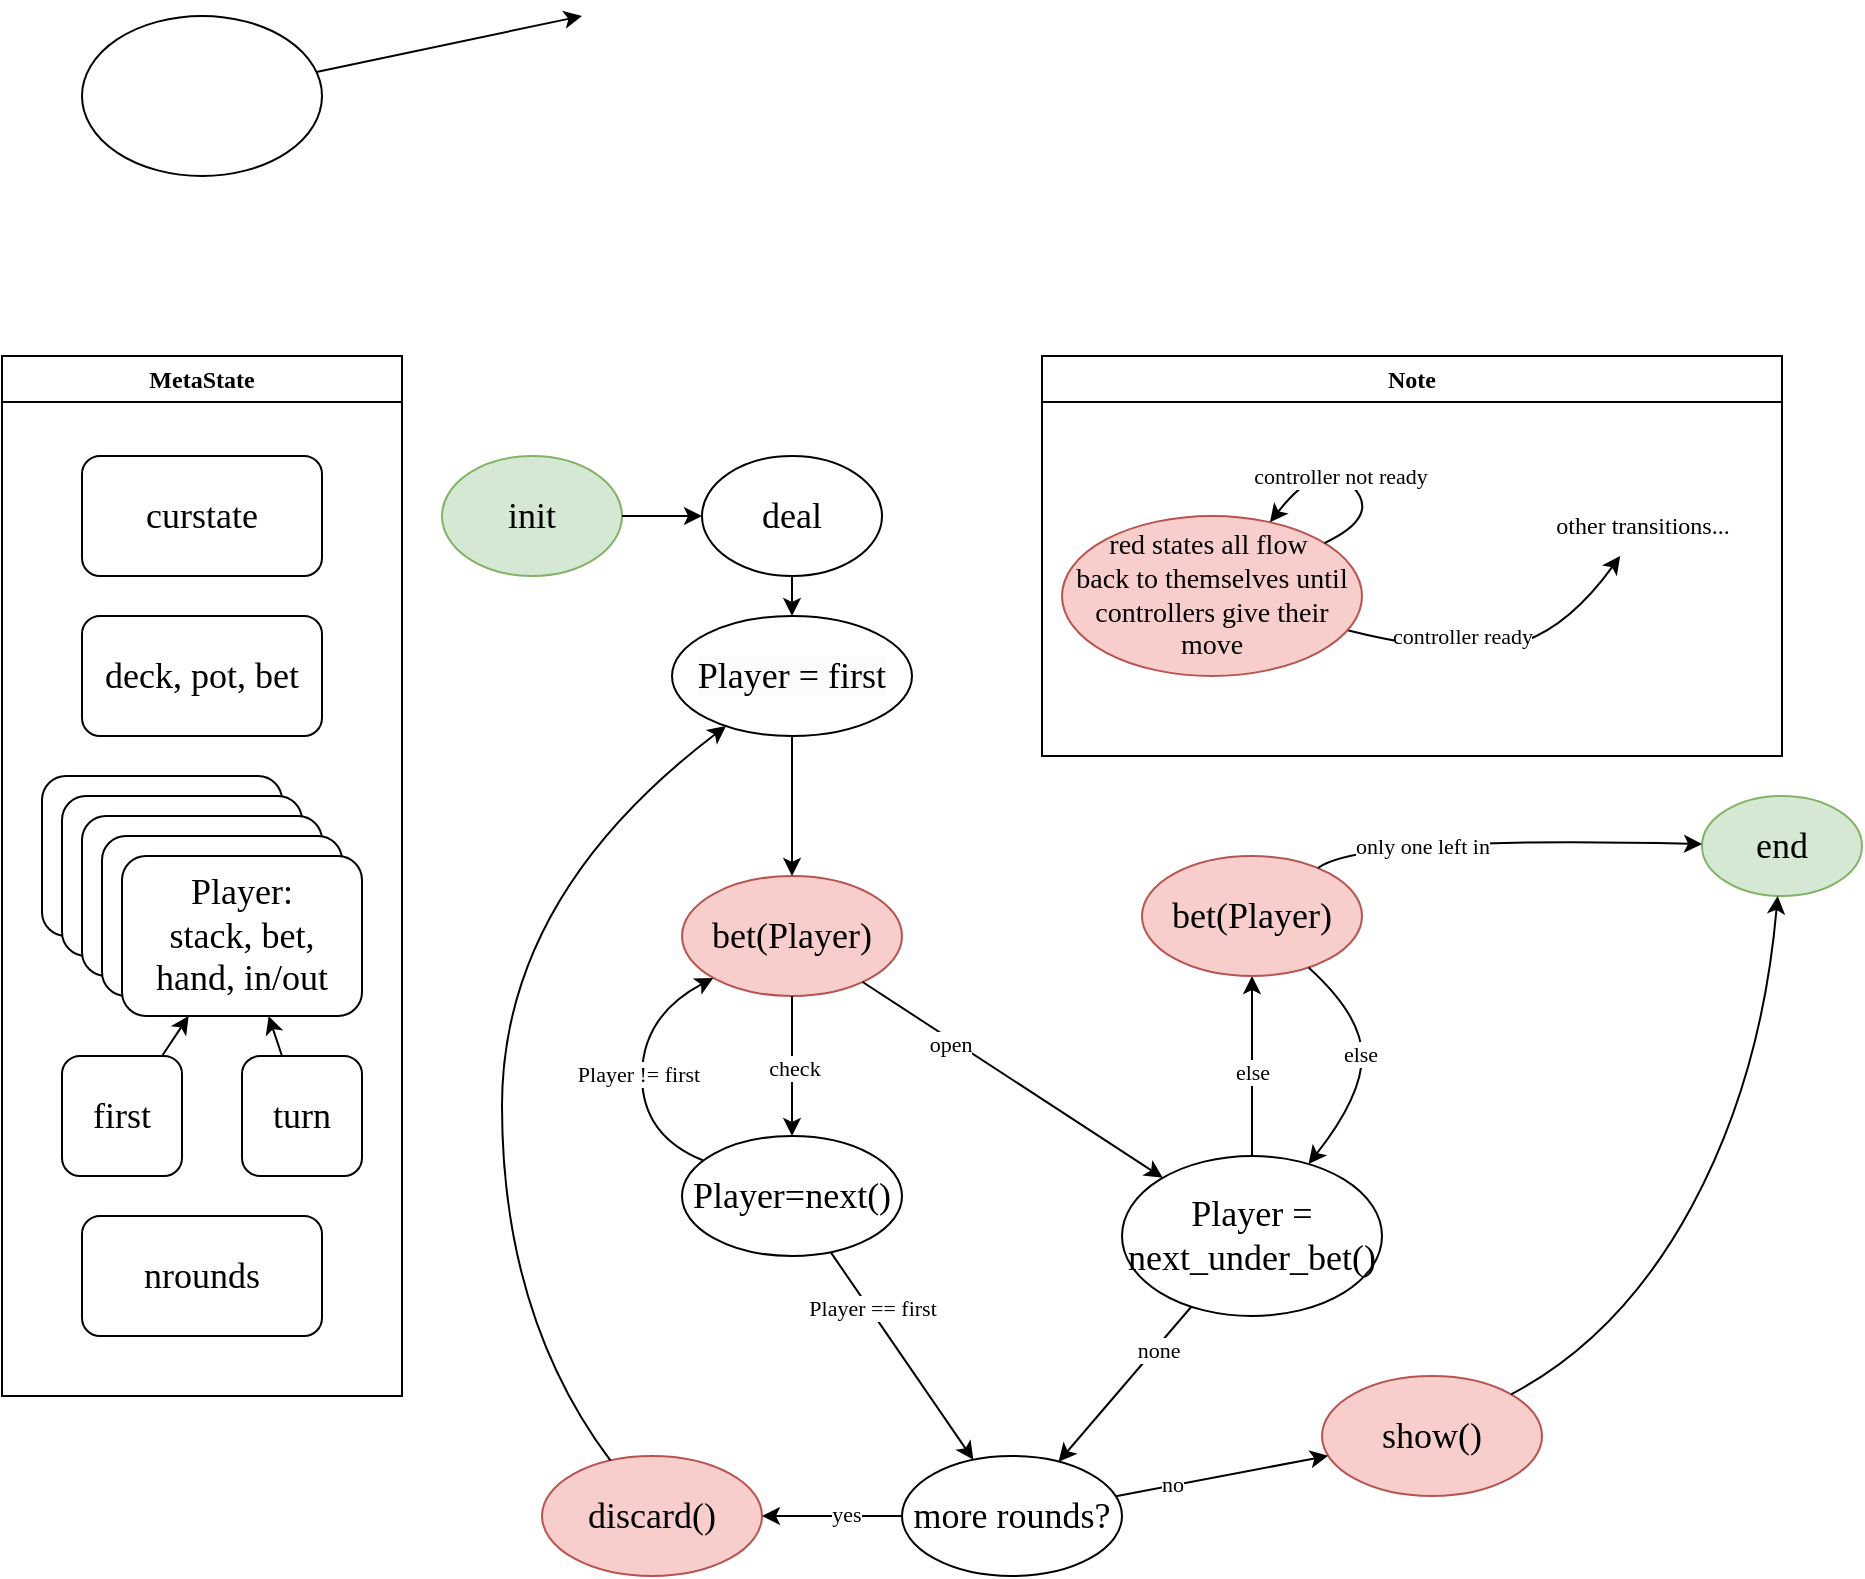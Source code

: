 <mxfile version="26.1.1">
  <diagram name="Page-1" id="FgbglfRECGYfTq0b8GFK">
    <mxGraphModel dx="973" dy="710" grid="1" gridSize="10" guides="1" tooltips="1" connect="1" arrows="1" fold="1" page="1" pageScale="1" pageWidth="2336" pageHeight="1654" math="0" shadow="0">
      <root>
        <mxCell id="0" />
        <mxCell id="1" parent="0" />
        <mxCell id="6PDLWD2J_giq-nKOBnbj-1" value="" style="ellipse;whiteSpace=wrap;html=1;fontFamily=Times New Roman;" vertex="1" parent="1">
          <mxGeometry x="110" y="150" width="120" height="80" as="geometry" />
        </mxCell>
        <mxCell id="6PDLWD2J_giq-nKOBnbj-2" value="" style="endArrow=classic;html=1;rounded=0;fontFamily=Times New Roman;" edge="1" parent="1" source="6PDLWD2J_giq-nKOBnbj-1">
          <mxGeometry width="50" height="50" relative="1" as="geometry">
            <mxPoint x="410" y="120" as="sourcePoint" />
            <mxPoint x="360" y="150" as="targetPoint" />
          </mxGeometry>
        </mxCell>
        <mxCell id="6PDLWD2J_giq-nKOBnbj-3" value="&lt;font style=&quot;font-size: 18px;&quot;&gt;init&lt;/font&gt;" style="ellipse;whiteSpace=wrap;html=1;fontFamily=Times New Roman;fillColor=#d5e8d4;strokeColor=#82b366;" vertex="1" parent="1">
          <mxGeometry x="290" y="370" width="90" height="60" as="geometry" />
        </mxCell>
        <mxCell id="6PDLWD2J_giq-nKOBnbj-4" value="" style="endArrow=classic;html=1;rounded=0;fontFamily=Times New Roman;" edge="1" parent="1" source="6PDLWD2J_giq-nKOBnbj-3" target="6PDLWD2J_giq-nKOBnbj-5">
          <mxGeometry width="50" height="50" relative="1" as="geometry">
            <mxPoint x="710" y="350" as="sourcePoint" />
            <mxPoint x="590" y="380" as="targetPoint" />
          </mxGeometry>
        </mxCell>
        <mxCell id="6PDLWD2J_giq-nKOBnbj-5" value="&lt;font style=&quot;font-size: 18px;&quot;&gt;deal&lt;/font&gt;" style="ellipse;whiteSpace=wrap;html=1;fontFamily=Times New Roman;" vertex="1" parent="1">
          <mxGeometry x="420" y="370" width="90" height="60" as="geometry" />
        </mxCell>
        <mxCell id="6PDLWD2J_giq-nKOBnbj-7" value="" style="endArrow=classic;html=1;rounded=0;fontFamily=Times New Roman;" edge="1" parent="1" source="6PDLWD2J_giq-nKOBnbj-5" target="6PDLWD2J_giq-nKOBnbj-11">
          <mxGeometry width="50" height="50" relative="1" as="geometry">
            <mxPoint x="450" y="580" as="sourcePoint" />
            <mxPoint x="465" y="480" as="targetPoint" />
          </mxGeometry>
        </mxCell>
        <mxCell id="6PDLWD2J_giq-nKOBnbj-9" value="&lt;font style=&quot;font-size: 18px;&quot;&gt;bet(Player)&lt;/font&gt;" style="ellipse;whiteSpace=wrap;html=1;fontFamily=Times New Roman;fillColor=#f8cecc;strokeColor=#b85450;" vertex="1" parent="1">
          <mxGeometry x="410" y="580" width="110" height="60" as="geometry" />
        </mxCell>
        <mxCell id="6PDLWD2J_giq-nKOBnbj-10" value="" style="endArrow=classic;html=1;rounded=0;fontFamily=Times New Roman;" edge="1" parent="1" source="6PDLWD2J_giq-nKOBnbj-11" target="6PDLWD2J_giq-nKOBnbj-9">
          <mxGeometry width="50" height="50" relative="1" as="geometry">
            <mxPoint x="607.479" y="550" as="sourcePoint" />
            <mxPoint x="655" y="500" as="targetPoint" />
          </mxGeometry>
        </mxCell>
        <mxCell id="6PDLWD2J_giq-nKOBnbj-11" value="&lt;span style=&quot;color: rgb(0, 0, 0); font-size: 18px; font-style: normal; font-variant-ligatures: normal; font-variant-caps: normal; font-weight: 400; letter-spacing: normal; orphans: 2; text-align: center; text-indent: 0px; text-transform: none; widows: 2; word-spacing: 0px; -webkit-text-stroke-width: 0px; white-space: normal; background-color: rgb(251, 251, 251); text-decoration-thickness: initial; text-decoration-style: initial; text-decoration-color: initial; float: none; display: inline !important;&quot;&gt;Player = first&lt;/span&gt;" style="ellipse;whiteSpace=wrap;html=1;fontFamily=Times New Roman;" vertex="1" parent="1">
          <mxGeometry x="405" y="450" width="120" height="60" as="geometry" />
        </mxCell>
        <mxCell id="6PDLWD2J_giq-nKOBnbj-15" value="" style="endArrow=classic;html=1;rounded=0;fontFamily=Times New Roman;" edge="1" parent="1" source="6PDLWD2J_giq-nKOBnbj-9" target="6PDLWD2J_giq-nKOBnbj-17">
          <mxGeometry width="50" height="50" relative="1" as="geometry">
            <mxPoint x="621" y="565" as="sourcePoint" />
            <mxPoint x="538" y="626" as="targetPoint" />
          </mxGeometry>
        </mxCell>
        <mxCell id="6PDLWD2J_giq-nKOBnbj-24" value="check" style="edgeLabel;html=1;align=center;verticalAlign=middle;resizable=0;points=[];fontFamily=Times New Roman;" vertex="1" connectable="0" parent="6PDLWD2J_giq-nKOBnbj-15">
          <mxGeometry x="0.034" y="1" relative="1" as="geometry">
            <mxPoint as="offset" />
          </mxGeometry>
        </mxCell>
        <mxCell id="6PDLWD2J_giq-nKOBnbj-17" value="&lt;span style=&quot;font-size: 18px; background-color: transparent; color: light-dark(rgb(0, 0, 0), rgb(255, 255, 255));&quot;&gt;Player=next()&lt;/span&gt;" style="ellipse;whiteSpace=wrap;html=1;fontFamily=Times New Roman;" vertex="1" parent="1">
          <mxGeometry x="410" y="710" width="110" height="60" as="geometry" />
        </mxCell>
        <mxCell id="6PDLWD2J_giq-nKOBnbj-18" value="" style="endArrow=classic;html=1;rounded=0;fontFamily=Times New Roman;" edge="1" parent="1" source="6PDLWD2J_giq-nKOBnbj-17" target="6PDLWD2J_giq-nKOBnbj-49">
          <mxGeometry width="50" height="50" relative="1" as="geometry">
            <mxPoint x="480" y="792" as="sourcePoint" />
            <mxPoint x="550" y="860" as="targetPoint" />
          </mxGeometry>
        </mxCell>
        <mxCell id="6PDLWD2J_giq-nKOBnbj-19" value="Player == first" style="edgeLabel;html=1;align=center;verticalAlign=middle;resizable=0;points=[];fontFamily=Times New Roman;" vertex="1" connectable="0" parent="6PDLWD2J_giq-nKOBnbj-18">
          <mxGeometry x="-0.461" y="1" relative="1" as="geometry">
            <mxPoint as="offset" />
          </mxGeometry>
        </mxCell>
        <mxCell id="6PDLWD2J_giq-nKOBnbj-22" value="" style="curved=1;endArrow=classic;html=1;rounded=0;fontFamily=Times New Roman;" edge="1" parent="1" source="6PDLWD2J_giq-nKOBnbj-17" target="6PDLWD2J_giq-nKOBnbj-9">
          <mxGeometry width="50" height="50" relative="1" as="geometry">
            <mxPoint x="560" y="750" as="sourcePoint" />
            <mxPoint x="610" y="700" as="targetPoint" />
            <Array as="points">
              <mxPoint x="390" y="710" />
              <mxPoint x="390" y="650" />
            </Array>
          </mxGeometry>
        </mxCell>
        <mxCell id="6PDLWD2J_giq-nKOBnbj-23" value="Player != first" style="edgeLabel;html=1;align=center;verticalAlign=middle;resizable=0;points=[];fontFamily=Times New Roman;" vertex="1" connectable="0" parent="6PDLWD2J_giq-nKOBnbj-22">
          <mxGeometry x="-0.033" y="2" relative="1" as="geometry">
            <mxPoint as="offset" />
          </mxGeometry>
        </mxCell>
        <mxCell id="6PDLWD2J_giq-nKOBnbj-25" value="" style="endArrow=classic;html=1;rounded=0;fontFamily=Times New Roman;" edge="1" parent="1" source="6PDLWD2J_giq-nKOBnbj-9" target="6PDLWD2J_giq-nKOBnbj-26">
          <mxGeometry width="50" height="50" relative="1" as="geometry">
            <mxPoint x="610" y="560" as="sourcePoint" />
            <mxPoint x="610" y="610" as="targetPoint" />
          </mxGeometry>
        </mxCell>
        <mxCell id="6PDLWD2J_giq-nKOBnbj-43" value="open" style="edgeLabel;html=1;align=center;verticalAlign=middle;resizable=0;points=[];fontFamily=Times New Roman;" vertex="1" connectable="0" parent="6PDLWD2J_giq-nKOBnbj-25">
          <mxGeometry x="-0.405" y="-2" relative="1" as="geometry">
            <mxPoint as="offset" />
          </mxGeometry>
        </mxCell>
        <mxCell id="6PDLWD2J_giq-nKOBnbj-26" value="&lt;span style=&quot;font-size: 18px; background-color: transparent; color: light-dark(rgb(0, 0, 0), rgb(255, 255, 255));&quot;&gt;Player = next_under_bet()&lt;/span&gt;" style="ellipse;whiteSpace=wrap;html=1;fontFamily=Times New Roman;" vertex="1" parent="1">
          <mxGeometry x="630" y="720" width="130" height="80" as="geometry" />
        </mxCell>
        <mxCell id="6PDLWD2J_giq-nKOBnbj-30" value="" style="endArrow=classic;html=1;rounded=0;fontFamily=Times New Roman;" edge="1" parent="1" source="6PDLWD2J_giq-nKOBnbj-26" target="6PDLWD2J_giq-nKOBnbj-33">
          <mxGeometry width="50" height="50" relative="1" as="geometry">
            <mxPoint x="770" y="630" as="sourcePoint" />
            <mxPoint x="810" y="610" as="targetPoint" />
          </mxGeometry>
        </mxCell>
        <mxCell id="6PDLWD2J_giq-nKOBnbj-48" value="else" style="edgeLabel;html=1;align=center;verticalAlign=middle;resizable=0;points=[];fontFamily=Times New Roman;" vertex="1" connectable="0" parent="6PDLWD2J_giq-nKOBnbj-30">
          <mxGeometry x="-0.055" relative="1" as="geometry">
            <mxPoint as="offset" />
          </mxGeometry>
        </mxCell>
        <mxCell id="6PDLWD2J_giq-nKOBnbj-31" value="&lt;font style=&quot;font-size: 18px;&quot;&gt;end&lt;/font&gt;" style="ellipse;whiteSpace=wrap;html=1;fillColor=#d5e8d4;strokeColor=#82b366;fontFamily=Times New Roman;" vertex="1" parent="1">
          <mxGeometry x="920" y="540" width="80" height="50" as="geometry" />
        </mxCell>
        <mxCell id="6PDLWD2J_giq-nKOBnbj-33" value="&lt;font style=&quot;font-size: 18px;&quot;&gt;bet(Player)&lt;/font&gt;" style="ellipse;whiteSpace=wrap;html=1;fontFamily=Times New Roman;fillColor=#f8cecc;strokeColor=#b85450;" vertex="1" parent="1">
          <mxGeometry x="640" y="570" width="110" height="60" as="geometry" />
        </mxCell>
        <mxCell id="6PDLWD2J_giq-nKOBnbj-40" value="" style="curved=1;endArrow=classic;html=1;rounded=0;fontFamily=Times New Roman;" edge="1" parent="1" source="6PDLWD2J_giq-nKOBnbj-33" target="6PDLWD2J_giq-nKOBnbj-31">
          <mxGeometry width="50" height="50" relative="1" as="geometry">
            <mxPoint x="513" y="642" as="sourcePoint" />
            <mxPoint x="810" y="750" as="targetPoint" />
            <Array as="points">
              <mxPoint x="750" y="560" />
            </Array>
          </mxGeometry>
        </mxCell>
        <mxCell id="6PDLWD2J_giq-nKOBnbj-41" value="only one left in" style="edgeLabel;html=1;align=center;verticalAlign=middle;resizable=0;points=[];fontFamily=Times New Roman;" vertex="1" connectable="0" parent="6PDLWD2J_giq-nKOBnbj-40">
          <mxGeometry x="-0.792" y="5" relative="1" as="geometry">
            <mxPoint x="38" y="5" as="offset" />
          </mxGeometry>
        </mxCell>
        <mxCell id="6PDLWD2J_giq-nKOBnbj-44" value="" style="endArrow=classic;html=1;rounded=0;fontFamily=Times New Roman;" edge="1" parent="1" source="6PDLWD2J_giq-nKOBnbj-26" target="6PDLWD2J_giq-nKOBnbj-49">
          <mxGeometry width="50" height="50" relative="1" as="geometry">
            <mxPoint x="495" y="778" as="sourcePoint" />
            <mxPoint x="600" y="860" as="targetPoint" />
          </mxGeometry>
        </mxCell>
        <mxCell id="6PDLWD2J_giq-nKOBnbj-45" value="none" style="edgeLabel;html=1;align=center;verticalAlign=middle;resizable=0;points=[];fontFamily=Times New Roman;" vertex="1" connectable="0" parent="6PDLWD2J_giq-nKOBnbj-44">
          <mxGeometry x="-0.461" y="1" relative="1" as="geometry">
            <mxPoint as="offset" />
          </mxGeometry>
        </mxCell>
        <mxCell id="6PDLWD2J_giq-nKOBnbj-46" value="" style="curved=1;endArrow=classic;html=1;rounded=0;fontFamily=Times New Roman;" edge="1" parent="1" source="6PDLWD2J_giq-nKOBnbj-33" target="6PDLWD2J_giq-nKOBnbj-26">
          <mxGeometry width="50" height="50" relative="1" as="geometry">
            <mxPoint x="930" y="430" as="sourcePoint" />
            <mxPoint x="1050" y="420" as="targetPoint" />
            <Array as="points">
              <mxPoint x="750" y="650" />
              <mxPoint x="750" y="690" />
            </Array>
          </mxGeometry>
        </mxCell>
        <mxCell id="6PDLWD2J_giq-nKOBnbj-47" value="else" style="edgeLabel;html=1;align=center;verticalAlign=middle;resizable=0;points=[];fontFamily=Times New Roman;" vertex="1" connectable="0" parent="6PDLWD2J_giq-nKOBnbj-46">
          <mxGeometry x="-0.075" y="-1" relative="1" as="geometry">
            <mxPoint as="offset" />
          </mxGeometry>
        </mxCell>
        <mxCell id="6PDLWD2J_giq-nKOBnbj-49" value="&lt;font style=&quot;font-size: 18px;&quot;&gt;more rounds?&lt;/font&gt;" style="ellipse;whiteSpace=wrap;html=1;fontFamily=Times New Roman;" vertex="1" parent="1">
          <mxGeometry x="520" y="870" width="110" height="60" as="geometry" />
        </mxCell>
        <mxCell id="6PDLWD2J_giq-nKOBnbj-52" value="&lt;span style=&quot;font-size: 18px; background-color: transparent; color: light-dark(rgb(0, 0, 0), rgb(255, 255, 255));&quot;&gt;show()&lt;/span&gt;" style="ellipse;whiteSpace=wrap;html=1;fontFamily=Times New Roman;fillColor=#f8cecc;strokeColor=#b85450;" vertex="1" parent="1">
          <mxGeometry x="730" y="830" width="110" height="60" as="geometry" />
        </mxCell>
        <mxCell id="6PDLWD2J_giq-nKOBnbj-53" value="" style="endArrow=classic;html=1;rounded=0;fontFamily=Times New Roman;" edge="1" parent="1" source="6PDLWD2J_giq-nKOBnbj-49" target="6PDLWD2J_giq-nKOBnbj-52">
          <mxGeometry width="50" height="50" relative="1" as="geometry">
            <mxPoint x="675" y="805" as="sourcePoint" />
            <mxPoint x="608" y="883" as="targetPoint" />
          </mxGeometry>
        </mxCell>
        <mxCell id="6PDLWD2J_giq-nKOBnbj-54" value="no" style="edgeLabel;html=1;align=center;verticalAlign=middle;resizable=0;points=[];fontFamily=Times New Roman;" vertex="1" connectable="0" parent="6PDLWD2J_giq-nKOBnbj-53">
          <mxGeometry x="-0.461" y="1" relative="1" as="geometry">
            <mxPoint as="offset" />
          </mxGeometry>
        </mxCell>
        <mxCell id="6PDLWD2J_giq-nKOBnbj-57" value="" style="curved=1;endArrow=classic;html=1;rounded=0;fontFamily=Times New Roman;" edge="1" parent="1" source="6PDLWD2J_giq-nKOBnbj-52" target="6PDLWD2J_giq-nKOBnbj-31">
          <mxGeometry width="50" height="50" relative="1" as="geometry">
            <mxPoint x="910" y="760" as="sourcePoint" />
            <mxPoint x="910" y="858" as="targetPoint" />
            <Array as="points">
              <mxPoint x="880" y="810" />
              <mxPoint x="950" y="680" />
            </Array>
          </mxGeometry>
        </mxCell>
        <mxCell id="6PDLWD2J_giq-nKOBnbj-59" value="&lt;font style=&quot;font-size: 18px;&quot;&gt;discard()&lt;/font&gt;" style="ellipse;whiteSpace=wrap;html=1;fontFamily=Times New Roman;fillColor=#f8cecc;strokeColor=#b85450;" vertex="1" parent="1">
          <mxGeometry x="340" y="870" width="110" height="60" as="geometry" />
        </mxCell>
        <mxCell id="6PDLWD2J_giq-nKOBnbj-60" value="" style="endArrow=classic;html=1;rounded=0;fontFamily=Times New Roman;" edge="1" parent="1" source="6PDLWD2J_giq-nKOBnbj-49" target="6PDLWD2J_giq-nKOBnbj-59">
          <mxGeometry width="50" height="50" relative="1" as="geometry">
            <mxPoint x="494" y="778" as="sourcePoint" />
            <mxPoint x="566" y="882" as="targetPoint" />
          </mxGeometry>
        </mxCell>
        <mxCell id="6PDLWD2J_giq-nKOBnbj-62" value="yes" style="edgeLabel;html=1;align=center;verticalAlign=middle;resizable=0;points=[];fontFamily=Times New Roman;" vertex="1" connectable="0" parent="6PDLWD2J_giq-nKOBnbj-60">
          <mxGeometry x="-0.206" y="-1" relative="1" as="geometry">
            <mxPoint as="offset" />
          </mxGeometry>
        </mxCell>
        <mxCell id="6PDLWD2J_giq-nKOBnbj-63" value="" style="curved=1;endArrow=classic;html=1;rounded=0;fontFamily=Times New Roman;" edge="1" parent="1" source="6PDLWD2J_giq-nKOBnbj-59" target="6PDLWD2J_giq-nKOBnbj-11">
          <mxGeometry width="50" height="50" relative="1" as="geometry">
            <mxPoint x="320" y="736" as="sourcePoint" />
            <mxPoint x="321" y="610" as="targetPoint" />
            <Array as="points">
              <mxPoint x="320" y="800" />
              <mxPoint x="320" y="590" />
            </Array>
          </mxGeometry>
        </mxCell>
        <mxCell id="6PDLWD2J_giq-nKOBnbj-73" value="Note" style="swimlane;whiteSpace=wrap;html=1;fontFamily=Times New Roman;" vertex="1" parent="1">
          <mxGeometry x="590" y="320" width="370" height="200" as="geometry" />
        </mxCell>
        <mxCell id="6PDLWD2J_giq-nKOBnbj-38" value="" style="curved=1;endArrow=classic;html=1;rounded=0;fontFamily=Times New Roman;" edge="1" parent="6PDLWD2J_giq-nKOBnbj-73" source="6PDLWD2J_giq-nKOBnbj-65" target="6PDLWD2J_giq-nKOBnbj-70">
          <mxGeometry width="50" height="50" relative="1" as="geometry">
            <mxPoint x="109.996" y="132.816" as="sourcePoint" />
            <mxPoint x="283.95" y="130" as="targetPoint" />
            <Array as="points">
              <mxPoint x="203.95" y="150" />
              <mxPoint x="260" y="140" />
            </Array>
          </mxGeometry>
        </mxCell>
        <mxCell id="6PDLWD2J_giq-nKOBnbj-71" value="controller ready" style="edgeLabel;html=1;align=center;verticalAlign=middle;resizable=0;points=[];fontFamily=Times New Roman;" vertex="1" connectable="0" parent="6PDLWD2J_giq-nKOBnbj-38">
          <mxGeometry x="-0.746" y="3" relative="1" as="geometry">
            <mxPoint x="37" y="1" as="offset" />
          </mxGeometry>
        </mxCell>
        <mxCell id="6PDLWD2J_giq-nKOBnbj-65" value="&lt;font style=&quot;font-size: 14px;&quot;&gt;red states all flow&amp;nbsp;&lt;/font&gt;&lt;div&gt;&lt;font style=&quot;font-size: 14px;&quot;&gt;back to themselves until controllers give their move&lt;/font&gt;&lt;/div&gt;" style="ellipse;whiteSpace=wrap;html=1;fontFamily=Times New Roman;fillColor=#f8cecc;strokeColor=#b85450;" vertex="1" parent="6PDLWD2J_giq-nKOBnbj-73">
          <mxGeometry x="10" y="80" width="150" height="80" as="geometry" />
        </mxCell>
        <mxCell id="6PDLWD2J_giq-nKOBnbj-66" value="" style="curved=1;endArrow=classic;html=1;rounded=0;fontFamily=Times New Roman;" edge="1" parent="6PDLWD2J_giq-nKOBnbj-73" source="6PDLWD2J_giq-nKOBnbj-65" target="6PDLWD2J_giq-nKOBnbj-65">
          <mxGeometry width="50" height="50" relative="1" as="geometry">
            <mxPoint x="120" y="50" as="sourcePoint" />
            <mxPoint x="240" y="40" as="targetPoint" />
            <Array as="points">
              <mxPoint x="170" y="80" />
              <mxPoint x="140" y="50" />
            </Array>
          </mxGeometry>
        </mxCell>
        <mxCell id="6PDLWD2J_giq-nKOBnbj-67" value="controller not ready" style="edgeLabel;html=1;align=center;verticalAlign=middle;resizable=0;points=[];fontFamily=Times New Roman;" vertex="1" connectable="0" parent="6PDLWD2J_giq-nKOBnbj-66">
          <mxGeometry x="0.053" y="1" relative="1" as="geometry">
            <mxPoint as="offset" />
          </mxGeometry>
        </mxCell>
        <mxCell id="6PDLWD2J_giq-nKOBnbj-70" value="other transitions..." style="text;html=1;align=center;verticalAlign=middle;resizable=0;points=[];autosize=1;strokeColor=none;fillColor=none;fontFamily=Times New Roman;" vertex="1" parent="6PDLWD2J_giq-nKOBnbj-73">
          <mxGeometry x="245" y="70" width="110" height="30" as="geometry" />
        </mxCell>
        <mxCell id="6PDLWD2J_giq-nKOBnbj-74" value="MetaState" style="swimlane;whiteSpace=wrap;html=1;fontFamily=Times New Roman;" vertex="1" parent="1">
          <mxGeometry x="70" y="320" width="200" height="520" as="geometry" />
        </mxCell>
        <mxCell id="6PDLWD2J_giq-nKOBnbj-75" value="&lt;font style=&quot;font-size: 18px;&quot;&gt;curstate&lt;/font&gt;" style="rounded=1;whiteSpace=wrap;html=1;fontFamily=Times New Roman;" vertex="1" parent="6PDLWD2J_giq-nKOBnbj-74">
          <mxGeometry x="40" y="50" width="120" height="60" as="geometry" />
        </mxCell>
        <mxCell id="6PDLWD2J_giq-nKOBnbj-76" value="&lt;span style=&quot;font-size: 18px;&quot;&gt;deck, pot, bet&lt;/span&gt;" style="rounded=1;whiteSpace=wrap;html=1;fontFamily=Times New Roman;" vertex="1" parent="6PDLWD2J_giq-nKOBnbj-74">
          <mxGeometry x="40" y="130" width="120" height="60" as="geometry" />
        </mxCell>
        <mxCell id="6PDLWD2J_giq-nKOBnbj-77" value="&lt;span style=&quot;font-size: 18px;&quot;&gt;Player:&lt;/span&gt;&lt;div&gt;&lt;span style=&quot;font-size: 18px;&quot;&gt;stack, bet,&lt;/span&gt;&lt;/div&gt;&lt;div&gt;&lt;span style=&quot;font-size: 18px;&quot;&gt;hand, in/out&lt;/span&gt;&lt;/div&gt;" style="rounded=1;whiteSpace=wrap;html=1;fontFamily=Times New Roman;" vertex="1" parent="6PDLWD2J_giq-nKOBnbj-74">
          <mxGeometry x="20" y="210" width="120" height="80" as="geometry" />
        </mxCell>
        <mxCell id="6PDLWD2J_giq-nKOBnbj-79" value="&lt;span style=&quot;font-size: 18px;&quot;&gt;Player:&lt;/span&gt;&lt;div&gt;&lt;span style=&quot;font-size: 18px;&quot;&gt;stack, bet,&lt;/span&gt;&lt;/div&gt;&lt;div&gt;&lt;span style=&quot;font-size: 18px;&quot;&gt;hand, in/out&lt;/span&gt;&lt;/div&gt;" style="rounded=1;whiteSpace=wrap;html=1;fontFamily=Times New Roman;" vertex="1" parent="6PDLWD2J_giq-nKOBnbj-74">
          <mxGeometry x="30" y="220" width="120" height="80" as="geometry" />
        </mxCell>
        <mxCell id="6PDLWD2J_giq-nKOBnbj-80" value="&lt;span style=&quot;font-size: 18px;&quot;&gt;Player:&lt;/span&gt;&lt;div&gt;&lt;span style=&quot;font-size: 18px;&quot;&gt;stack, bet,&lt;/span&gt;&lt;/div&gt;&lt;div&gt;&lt;span style=&quot;font-size: 18px;&quot;&gt;hand, in/out&lt;/span&gt;&lt;/div&gt;" style="rounded=1;whiteSpace=wrap;html=1;fontFamily=Times New Roman;" vertex="1" parent="6PDLWD2J_giq-nKOBnbj-74">
          <mxGeometry x="40" y="230" width="120" height="80" as="geometry" />
        </mxCell>
        <mxCell id="6PDLWD2J_giq-nKOBnbj-81" value="&lt;span style=&quot;font-size: 18px;&quot;&gt;Player:&lt;/span&gt;&lt;div&gt;&lt;span style=&quot;font-size: 18px;&quot;&gt;stack, bet,&lt;/span&gt;&lt;/div&gt;&lt;div&gt;&lt;span style=&quot;font-size: 18px;&quot;&gt;hand, in/out&lt;/span&gt;&lt;/div&gt;" style="rounded=1;whiteSpace=wrap;html=1;fontFamily=Times New Roman;" vertex="1" parent="6PDLWD2J_giq-nKOBnbj-74">
          <mxGeometry x="50" y="240" width="120" height="80" as="geometry" />
        </mxCell>
        <mxCell id="6PDLWD2J_giq-nKOBnbj-82" value="&lt;span style=&quot;font-size: 18px;&quot;&gt;Player:&lt;/span&gt;&lt;div&gt;&lt;span style=&quot;font-size: 18px;&quot;&gt;stack, bet,&lt;/span&gt;&lt;/div&gt;&lt;div&gt;&lt;span style=&quot;font-size: 18px;&quot;&gt;hand, in/out&lt;/span&gt;&lt;/div&gt;" style="rounded=1;whiteSpace=wrap;html=1;fontFamily=Times New Roman;" vertex="1" parent="6PDLWD2J_giq-nKOBnbj-74">
          <mxGeometry x="60" y="250" width="120" height="80" as="geometry" />
        </mxCell>
        <mxCell id="6PDLWD2J_giq-nKOBnbj-84" value="&lt;span style=&quot;font-size: 18px;&quot;&gt;first&lt;/span&gt;" style="rounded=1;whiteSpace=wrap;html=1;fontFamily=Times New Roman;" vertex="1" parent="6PDLWD2J_giq-nKOBnbj-74">
          <mxGeometry x="30" y="350" width="60" height="60" as="geometry" />
        </mxCell>
        <mxCell id="6PDLWD2J_giq-nKOBnbj-85" value="&lt;span style=&quot;font-size: 18px;&quot;&gt;turn&lt;/span&gt;" style="rounded=1;whiteSpace=wrap;html=1;fontFamily=Times New Roman;" vertex="1" parent="6PDLWD2J_giq-nKOBnbj-74">
          <mxGeometry x="120" y="350" width="60" height="60" as="geometry" />
        </mxCell>
        <mxCell id="6PDLWD2J_giq-nKOBnbj-86" value="" style="endArrow=classic;html=1;rounded=0;" edge="1" parent="6PDLWD2J_giq-nKOBnbj-74" source="6PDLWD2J_giq-nKOBnbj-84" target="6PDLWD2J_giq-nKOBnbj-82">
          <mxGeometry width="50" height="50" relative="1" as="geometry">
            <mxPoint x="460" y="320" as="sourcePoint" />
            <mxPoint x="510" y="270" as="targetPoint" />
          </mxGeometry>
        </mxCell>
        <mxCell id="6PDLWD2J_giq-nKOBnbj-87" value="" style="endArrow=classic;html=1;rounded=0;" edge="1" parent="6PDLWD2J_giq-nKOBnbj-74" source="6PDLWD2J_giq-nKOBnbj-85" target="6PDLWD2J_giq-nKOBnbj-82">
          <mxGeometry width="50" height="50" relative="1" as="geometry">
            <mxPoint x="90" y="360" as="sourcePoint" />
            <mxPoint x="103" y="340" as="targetPoint" />
          </mxGeometry>
        </mxCell>
        <mxCell id="6PDLWD2J_giq-nKOBnbj-88" value="&lt;span style=&quot;font-size: 18px;&quot;&gt;nrounds&lt;/span&gt;" style="rounded=1;whiteSpace=wrap;html=1;fontFamily=Times New Roman;" vertex="1" parent="6PDLWD2J_giq-nKOBnbj-74">
          <mxGeometry x="40" y="430" width="120" height="60" as="geometry" />
        </mxCell>
      </root>
    </mxGraphModel>
  </diagram>
</mxfile>
